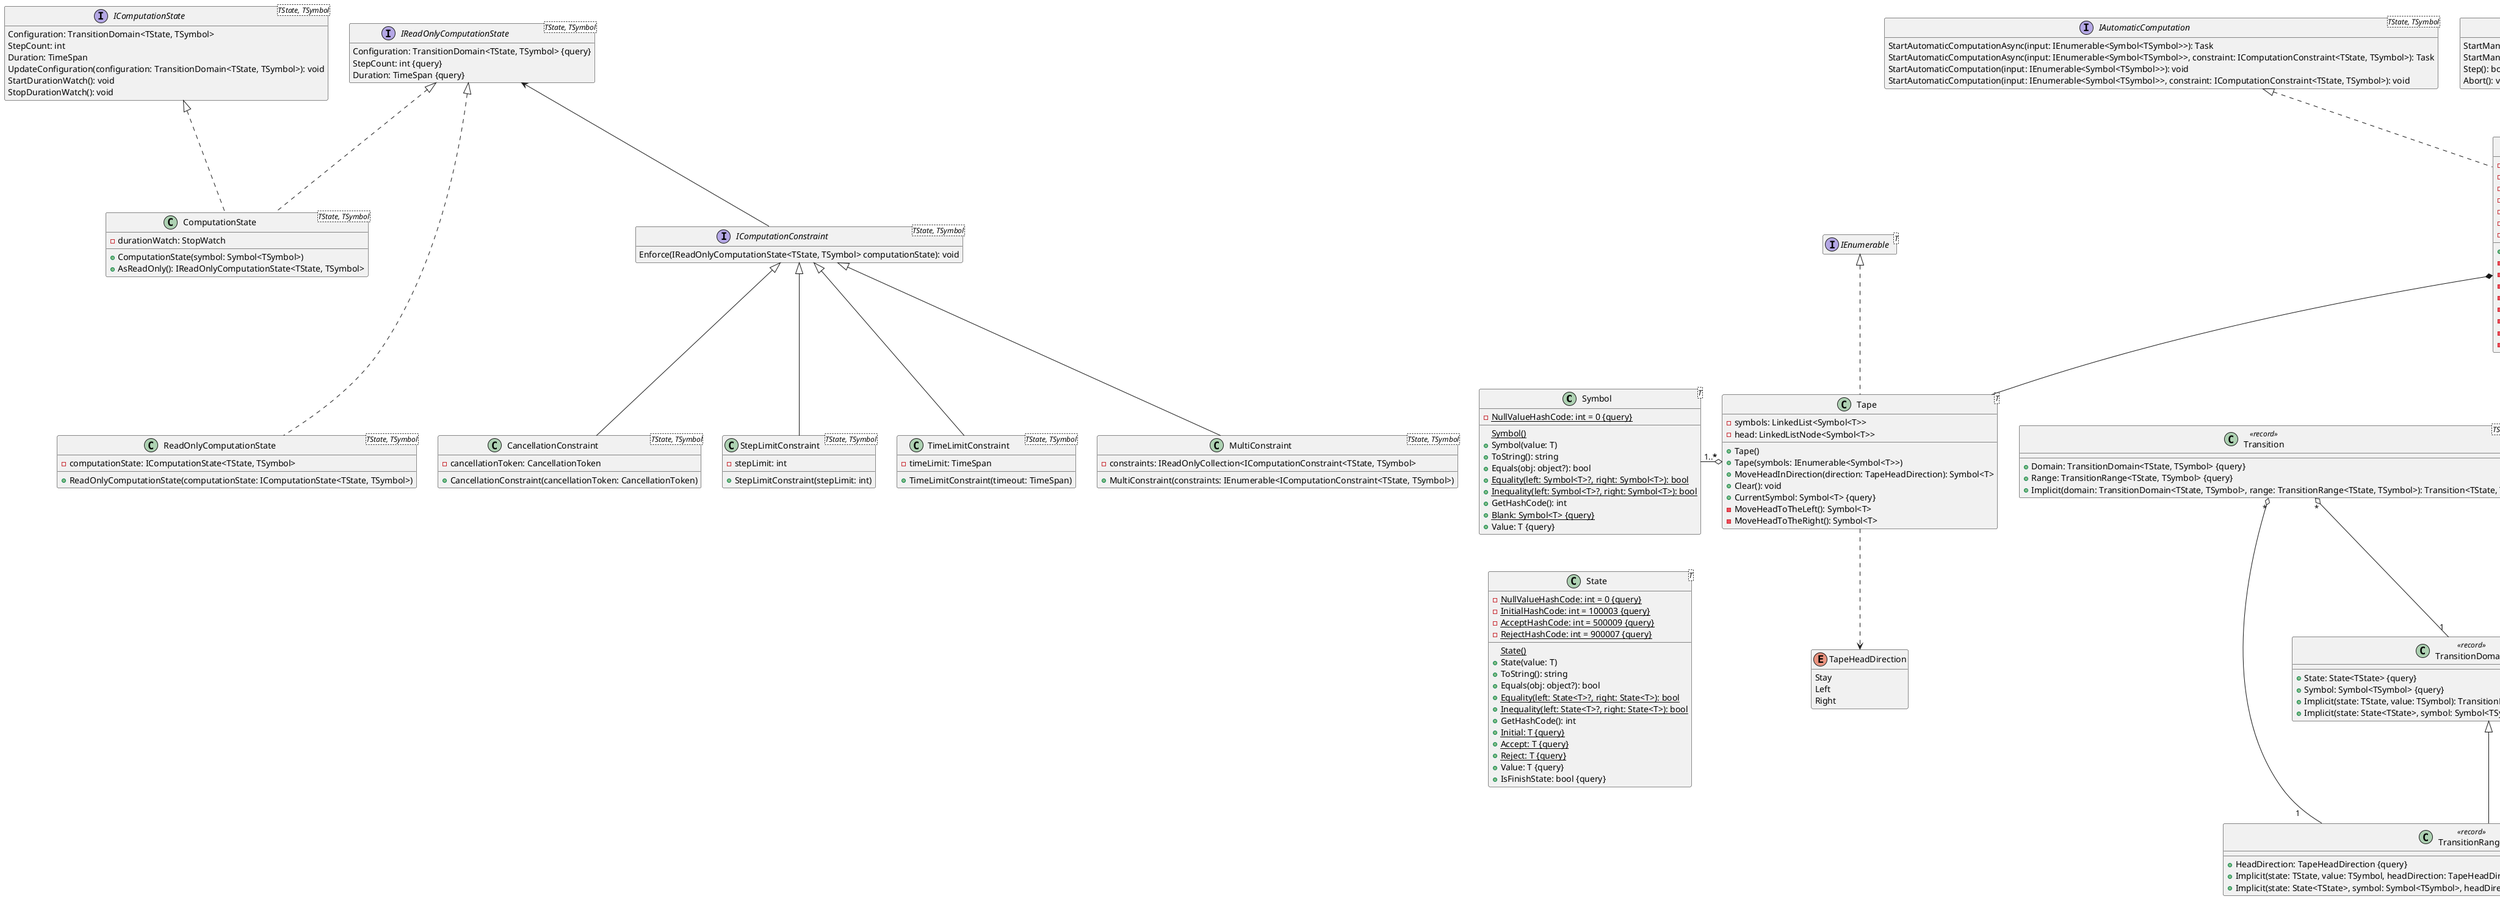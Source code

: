 @startuml classes
hide interface empty members
hide enum empty members

class "Symbol<T>" as Symbol {
    -{static} NullValueHashCode: int = 0 {query}    
    {static} Symbol()
    +Symbol(value: T)
    +ToString(): string
    +Equals(obj: object?): bool
    +{static} Equality(left: Symbol<T>?, right: Symbol<T>): bool
    +{static} Inequality(left: Symbol<T>?, right: Symbol<T>): bool
    +GetHashCode(): int
    +{method} {static} Blank: Symbol<T> {query}
    +{method} Value: T {query}
}

class "State<T>" as State {
    -{static} NullValueHashCode: int = 0 {query}
    -{static} InitialHashCode: int = 100003 {query}
    -{static} AcceptHashCode: int = 500009 {query}
    -{static} RejectHashCode: int = 900007 {query}
    {static} State()
    +State(value: T)
    +ToString(): string
    +Equals(obj: object?): bool
    +{static} Equality(left: State<T>?, right: State<T>): bool
    +{static} Inequality(left: State<T>?, right: State<T>): bool
    +GetHashCode(): int
    +{method} {static} Initial: T {query}
    +{method} {static} Accept: T {query}
    +{method} {static} Reject: T {query}
    +{method} Value: T {query}
    +{method} IsFinishState: bool {query}
}

Symbol -[hidden]- State

enum TapeHeadDirection {
    Stay
    Left
    Right
}

class "Tape<T>" as Tape {
    -symbols: LinkedList<Symbol<T>>
    -head: LinkedListNode<Symbol<T>>
    +Tape()
    +Tape(symbols: IEnumerable<Symbol<T>>)
    +MoveHeadInDirection(direction: TapeHeadDirection): Symbol<T>
    +Clear(): void
    +{method} CurrentSymbol: Symbol<T> {query}
    -MoveHeadToTheLeft(): Symbol<T>
    -MoveHeadToTheRight(): Symbol<T>
}

Tape "*" o-left- "1..*" Symbol
interface "IEnumerable<T>" as IEnumerable
IEnumerable <|.. Tape
Tape ..> TapeHeadDirection


class "TransitionDomain<TState, TSymbol>" as TransitionDomain << record >> {
    +{method} State: State<TState> {query}
    +{method} Symbol: Symbol<TSymbol> {query}
    +Implicit(state: TState, value: TSymbol): TransitionDomain<TState, TSymbol>
    +Implicit(state: State<TState>, symbol: Symbol<TSymbol>): TransitionDomain<TState, TSymbol>
}

class "TransitionRange<TState, TSymbol>" as TransitionRange << record >> {
    +{method} HeadDirection: TapeHeadDirection {query}
    +Implicit(state: TState, value: TSymbol, headDirection: TapeHeadDirection): TransitionRange<TState, TSymbol>
    +Implicit(state: State<TState>, symbol: Symbol<TSymbol>, headDirection: TapeHeadDirection): TransitionRange<TState, TSymbol>
}

class "Transition<TState, TSymbol>" as Transition << record >> {
    +{method} Domain: TransitionDomain<TState, TSymbol> {query}
    +{method} Range: TransitionRange<TState, TSymbol> {query}
    +Implicit(domain: TransitionDomain<TState, TSymbol>, range: TransitionRange<TState, TSymbol>): Transition<TState, TSymbol>
}


class "TransitionTable<TState, TSymbol>" as TransitionTable {
    -transitions: ReadOnlyDictionary<TState, TSymbol>
    +TransitionTable(transitions: IEnumerable<Transition<TState, TSymbol>>)
    ~[](TransitionDomain<TState, TSymbol> domain): TransitionRange
}

class "TransitionCollectionValidator<TState, TSymbol>" as TransitionCollectionValidator {
    +Validate(transitions: IEnumerable<Transition<TState, TSymbol>>): void
    -CheckDuplications(transitions: IEnumerable<Transition<TState, TSymbol>>): void
    -CheckDeterminism(transitions: IEnumerable<Transition<TState, TSymbol>>): void
    -CheckStates(transitions: IEnumerable<Transition<TState, TSymbol>>): void
    -CheckStateOfDomain(transition: Transition<TState, TSymbol>): void
    -CheckStateOfRange(transition: Transition<TState, TSymbol>): void
}

interface "IAutomaticComputation<TState, TSymbol>" as IAutomaticComputation {
    StartAutomaticComputationAsync(input: IEnumerable<Symbol<TSymbol>>): Task
    StartAutomaticComputationAsync(input: IEnumerable<Symbol<TSymbol>>, constraint: IComputationConstraint<TState, TSymbol>): Task
    StartAutomaticComputation(input: IEnumerable<Symbol<TSymbol>>): void
    StartAutomaticComputation(input: IEnumerable<Symbol<TSymbol>>, constraint: IComputationConstraint<TState, TSymbol>): void
}

interface "IManualComputation<TState, TSymbol>" as IManualComputation {
    StartManualComputation(input: IEnumerable<Symbol<TSymbol>>): void
    StartManualComputation(input: IEnumerable<Symbol<TSymbol>>, constraint: ComputationConstraint<TState, TSymbol>): void
    Step(): bool
    Abort(): void
}

interface "IComputationTracking<TState, TSymbol>" as IComputationTracking {
    Stepped: EventHandler<SteppedEventArgs<TState, TSymbol>>?
    ComputationTerminated: EventHandler<ComputationTerminatedEventArgs<TState>>?
    ComputationAborted: EventHandler<ComputationAbortedEventArgs<TState, TSymbol>>?
}

abstract class ComputationStateChangedEventArgs {
    +{method} StepCount: int {query}
    +{method} Duration: TimeSpan {query}
}

class "SteppedEventArgs<TState, TSymbol>" as SteppedEventArgs {
    +{method} Transition: Transition<TState, TSymbol> {query}
}

class "ComputationTerminatedEventArgs<TState, TSymbol>" as ComputationTerminatedEventArgs {
    +{method} State: TState {query}
    +{method} RawResult: IReadOnlyList<Symbol<TSymbol>> {query}
    +TrimResult(): IEnumerable<Symbol<TSymbol>> 
}

class "ComputationAbortedEventArgs<TState, TSymbol>" as ComputationAbortedEventArgs {
    +{method} Exception: Exception {query}
}

enum ComputationMode {
    Automatic,
    Manual
}

class "SingleTapeMachine<TState, TSymbol>" as SingleTapeMachine {
    -computationLock: object
    -manualComputationLock: object
    -computationMode: ComputationMode?
    -computationState: ComputationState<TSymbol, TState>?    
    -constraint: IComputationConstraint<TState, TSymbol>?
    -tape: Tape<TSymbol>
    -transitionTable: TransitionTable<TState, TSymbol>
    +SingleTapeMachine(transitionTable: TransitionTable<TState, TSymbol>)
    -InitializeComputation(computationMode: ComputationMode, input: IEnumerable<Symbol<TSymbol>>): void
    -ComputeAsync(constraint: IComputationConstraint<TState, TSymbol>?): Task
    -TransitToNextConfiguration(): void
    -CanTerminate(): bool
    -Terminate(): void
    -CleanupComputation(): void
    -OnStepped(): void
    -OnComputationTerminated(): void
}

interface "IReadOnlyComputationState<TState, TSymbol>" as IReadOnlyComputationState {
    {method} Configuration: TransitionDomain<TState, TSymbol> {query}
    {method} StepCount: int {query}
    {method} Duration: TimeSpan {query}
}

interface "IComputationState<TState, TSymbol>" as IComputationState {
    {method} Configuration: TransitionDomain<TState, TSymbol>
    {method} StepCount: int
    {method} Duration: TimeSpan
    UpdateConfiguration(configuration: TransitionDomain<TState, TSymbol>): void
    StartDurationWatch(): void
    StopDurationWatch(): void
}

class "ComputationState<TState, TSymbol>" as ComputationState {
    -durationWatch: StopWatch
    +ComputationState(symbol: Symbol<TSymbol>)
    +AsReadOnly(): IReadOnlyComputationState<TState, TSymbol>
}

class "ReadOnlyComputationState<TState, TSymbol>" as ReadOnlyComputationState {
    -computationState: IComputationState<TState, TSymbol>
    +ReadOnlyComputationState(computationState: IComputationState<TState, TSymbol>)
}

IComputationState <|.. ComputationState
IReadOnlyComputationState <|.. ReadOnlyComputationState
IReadOnlyComputationState <|.. ComputationState
ReadOnlyComputationState -[hidden]up- ComputationState

interface "IComputationConstraint<TState, TSymbol>" as IComputationConstraint {
    Enforce(IReadOnlyComputationState<TState, TSymbol> computationState): void
}

class "CancellationConstraint<TState, TSymbol>" as CancellationConstraint {
    -cancellationToken: CancellationToken
    +CancellationConstraint(cancellationToken: CancellationToken)
}

class "StepLimitConstraint<TState, TSymbol>" as StepLimitConstraint {
    -stepLimit: int
    +StepLimitConstraint(stepLimit: int)
}

class "TimeLimitConstraint<TState, TSymbol>" as TimeLimitConstraint {
    -timeLimit: TimeSpan
    +TimeLimitConstraint(timeout: TimeSpan)
}

class "MultiConstraint<TState, TSymbol>" as MultiConstraint {
    -constraints: IReadOnlyCollection<IComputationConstraint<TState, TSymbol>
    +MultiConstraint(constraints: IEnumerable<IComputationConstraint<TState, TSymbol>)
}

TransitionDomain <|-- TransitionRange
Transition "*" o-- "1" TransitionDomain
Transition "*" o-- "1" TransitionRange
TransitionTable "*" o-- "1..*" TransitionDomain
TransitionTable "*" o-- "1..*" TransitionRange
TransitionTable --> "Validate()" TransitionCollectionValidator

Tape -[hidden]right- Transition

ComputationStateChangedEventArgs <|-- SteppedEventArgs
ComputationStateChangedEventArgs <|-- ComputationTerminatedEventArgs
ComputationTerminatedEventArgs <|-- ComputationAbortedEventArgs

IAutomaticComputation <|.. SingleTapeMachine
IManualComputation <|.. SingleTapeMachine
IComputationTracking <|.. SingleTapeMachine
SingleTapeMachine *-- Tape
SingleTapeMachine "*" o-- "1" TransitionTable
SingleTapeMachine "1..*" *-- "0..1" ComputationMode   

IComputationConstraint <|-- CancellationConstraint
IComputationConstraint <|-- StepLimitConstraint
IComputationConstraint <|-- TimeLimitConstraint
IComputationConstraint <|-- MultiConstraint
IReadOnlyComputationState <-- IComputationConstraint

@enduml